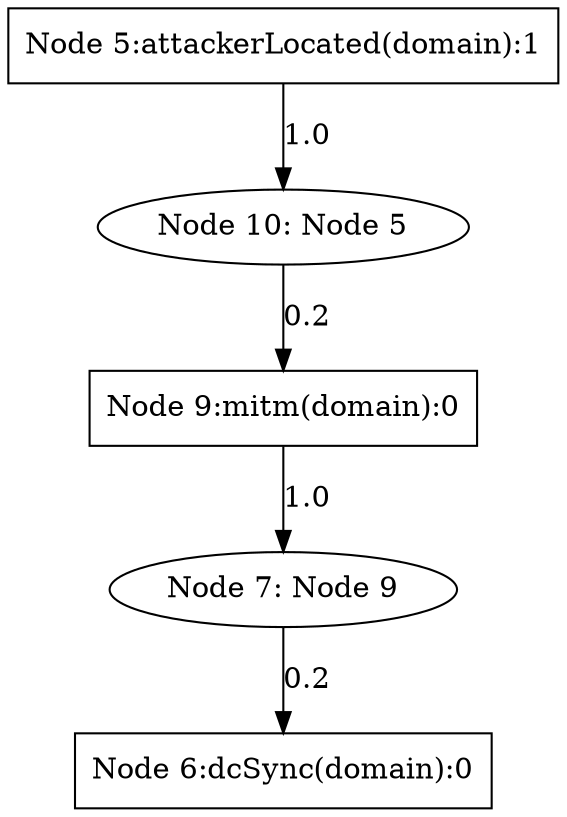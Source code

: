 strict digraph G {
  1 [ label="Node 10: Node 5" shape="ellipse" nodeType="AND" probArray="1.0" ];
  2 [ label="Node 9:mitm(domain):0" shape="box" nodeType="OR" probArray="0.2" ];
  3 [ label="Node 7: Node 9" shape="ellipse" nodeType="AND" probArray="1.0" ];
  4 [ label="Node 6:dcSync(domain):0" shape="box" nodeType="OR" probArray="0.2" ];
  5 [ label="Node 5:attackerLocated(domain):1" shape="box" nodeType="AND" probArray="1.0" ];
  5 -> 1 [ label="1.0" color="black" ];
  3 -> 4 [ label="0.2" color="black" ];
  2 -> 3 [ label="1.0" color="black" ];
  1 -> 2 [ label="0.2" color="black" ];
}
